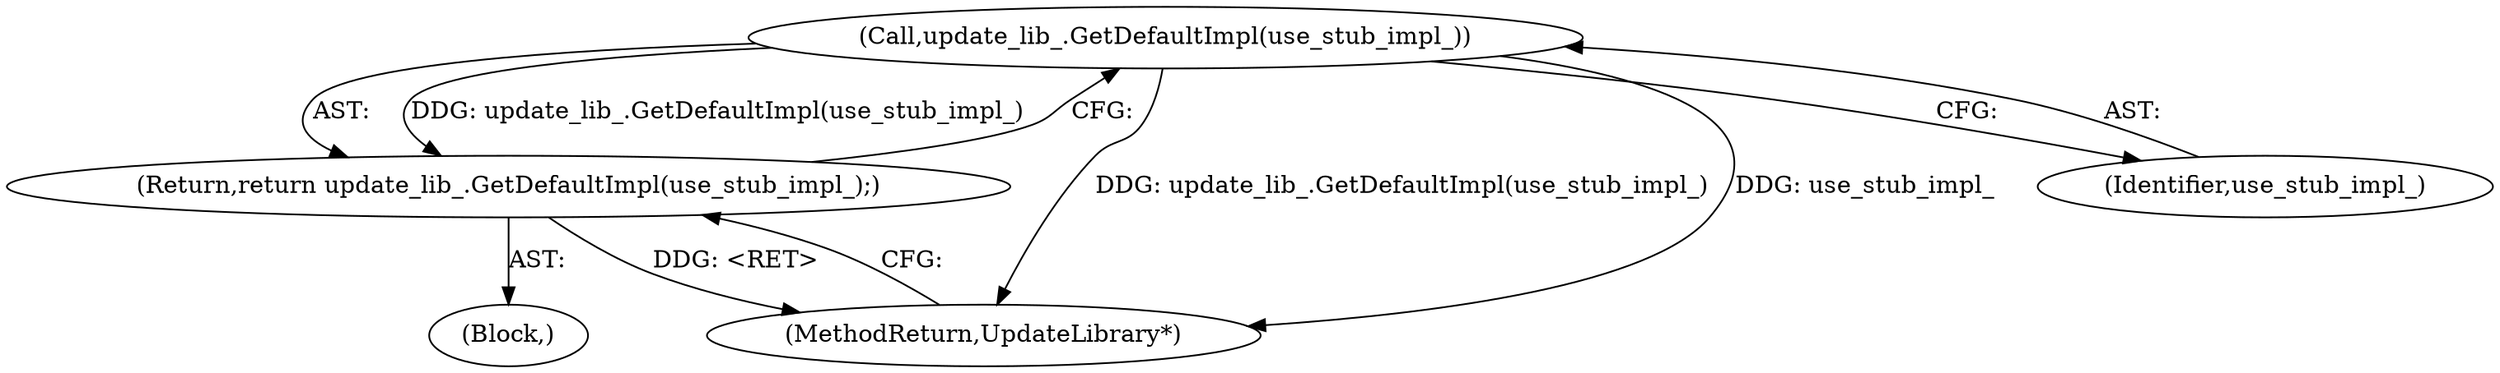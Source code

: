 digraph "1_Chrome_b3ae5db129f88dae153880e84bdabea8ce2ca89b_13@API" {
"1000103" [label="(Call,update_lib_.GetDefaultImpl(use_stub_impl_))"];
"1000102" [label="(Return,return update_lib_.GetDefaultImpl(use_stub_impl_);)"];
"1000105" [label="(MethodReturn,UpdateLibrary*)"];
"1000101" [label="(Block,)"];
"1000104" [label="(Identifier,use_stub_impl_)"];
"1000103" [label="(Call,update_lib_.GetDefaultImpl(use_stub_impl_))"];
"1000102" [label="(Return,return update_lib_.GetDefaultImpl(use_stub_impl_);)"];
"1000103" -> "1000102"  [label="AST: "];
"1000103" -> "1000104"  [label="CFG: "];
"1000104" -> "1000103"  [label="AST: "];
"1000102" -> "1000103"  [label="CFG: "];
"1000103" -> "1000105"  [label="DDG: update_lib_.GetDefaultImpl(use_stub_impl_)"];
"1000103" -> "1000105"  [label="DDG: use_stub_impl_"];
"1000103" -> "1000102"  [label="DDG: update_lib_.GetDefaultImpl(use_stub_impl_)"];
"1000102" -> "1000101"  [label="AST: "];
"1000105" -> "1000102"  [label="CFG: "];
"1000102" -> "1000105"  [label="DDG: <RET>"];
}
